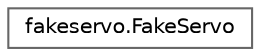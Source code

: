digraph "Graphical Class Hierarchy"
{
 // LATEX_PDF_SIZE
  bgcolor="transparent";
  edge [fontname=Helvetica,fontsize=10,labelfontname=Helvetica,labelfontsize=10];
  node [fontname=Helvetica,fontsize=10,shape=box,height=0.2,width=0.4];
  rankdir="LR";
  Node0 [label="fakeservo.FakeServo",height=0.2,width=0.4,color="grey40", fillcolor="white", style="filled",URL="$classfakeservo_1_1_fake_servo.html",tooltip="This class implements a fake servo driver for a motor."];
}
